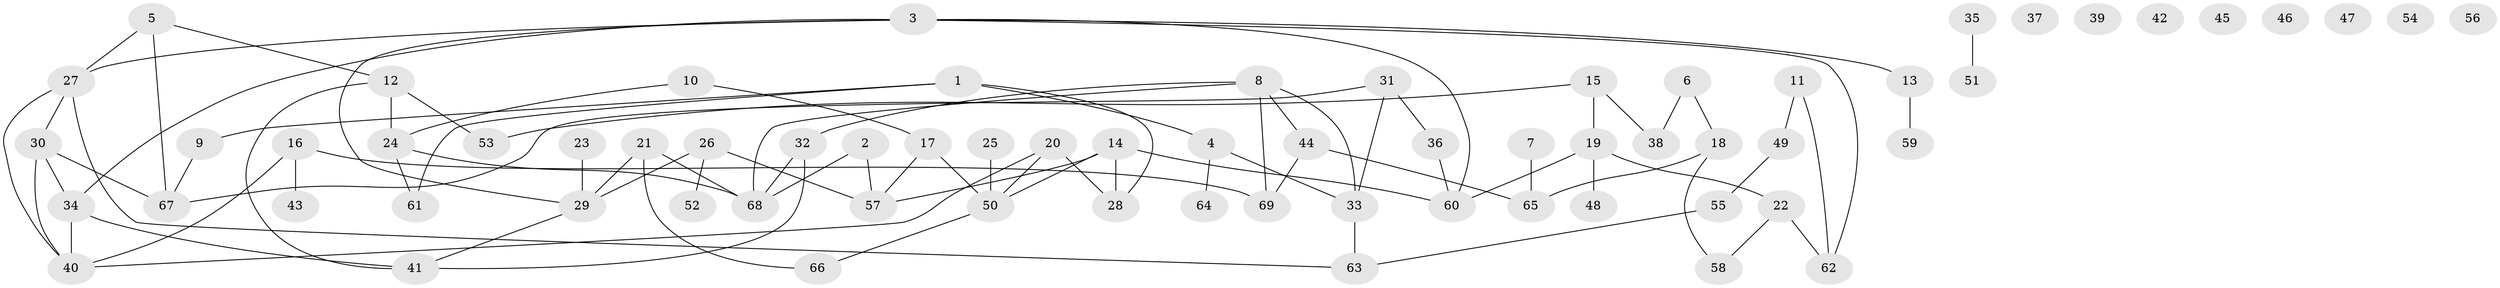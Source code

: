 // Generated by graph-tools (version 1.1) at 2025/40/03/09/25 04:40:17]
// undirected, 69 vertices, 88 edges
graph export_dot {
graph [start="1"]
  node [color=gray90,style=filled];
  1;
  2;
  3;
  4;
  5;
  6;
  7;
  8;
  9;
  10;
  11;
  12;
  13;
  14;
  15;
  16;
  17;
  18;
  19;
  20;
  21;
  22;
  23;
  24;
  25;
  26;
  27;
  28;
  29;
  30;
  31;
  32;
  33;
  34;
  35;
  36;
  37;
  38;
  39;
  40;
  41;
  42;
  43;
  44;
  45;
  46;
  47;
  48;
  49;
  50;
  51;
  52;
  53;
  54;
  55;
  56;
  57;
  58;
  59;
  60;
  61;
  62;
  63;
  64;
  65;
  66;
  67;
  68;
  69;
  1 -- 4;
  1 -- 9;
  1 -- 28;
  1 -- 61;
  2 -- 57;
  2 -- 68;
  3 -- 13;
  3 -- 27;
  3 -- 29;
  3 -- 34;
  3 -- 60;
  3 -- 62;
  4 -- 33;
  4 -- 64;
  5 -- 12;
  5 -- 27;
  5 -- 67;
  6 -- 18;
  6 -- 38;
  7 -- 65;
  8 -- 32;
  8 -- 33;
  8 -- 44;
  8 -- 68;
  8 -- 69;
  9 -- 67;
  10 -- 17;
  10 -- 24;
  11 -- 49;
  11 -- 62;
  12 -- 24;
  12 -- 41;
  12 -- 53;
  13 -- 59;
  14 -- 28;
  14 -- 50;
  14 -- 57;
  14 -- 60;
  15 -- 19;
  15 -- 38;
  15 -- 53;
  16 -- 40;
  16 -- 43;
  16 -- 69;
  17 -- 50;
  17 -- 57;
  18 -- 58;
  18 -- 65;
  19 -- 22;
  19 -- 48;
  19 -- 60;
  20 -- 28;
  20 -- 40;
  20 -- 50;
  21 -- 29;
  21 -- 66;
  21 -- 68;
  22 -- 58;
  22 -- 62;
  23 -- 29;
  24 -- 61;
  24 -- 68;
  25 -- 50;
  26 -- 29;
  26 -- 52;
  26 -- 57;
  27 -- 30;
  27 -- 40;
  27 -- 63;
  29 -- 41;
  30 -- 34;
  30 -- 40;
  30 -- 67;
  31 -- 33;
  31 -- 36;
  31 -- 67;
  32 -- 41;
  32 -- 68;
  33 -- 63;
  34 -- 40;
  34 -- 41;
  35 -- 51;
  36 -- 60;
  44 -- 65;
  44 -- 69;
  49 -- 55;
  50 -- 66;
  55 -- 63;
}
